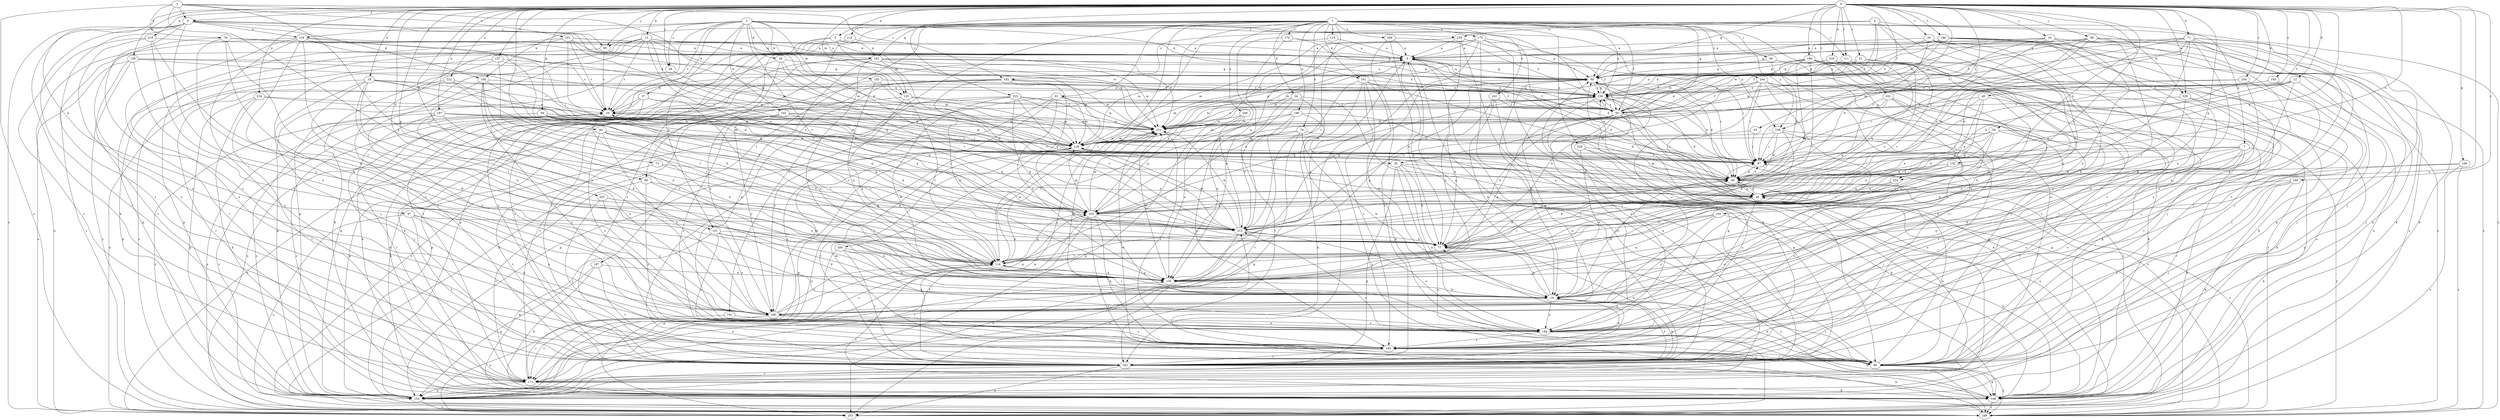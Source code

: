 strict digraph  {
0;
1;
2;
3;
4;
5;
6;
7;
9;
12;
15;
18;
19;
21;
24;
26;
28;
29;
34;
35;
37;
39;
40;
43;
48;
49;
56;
58;
59;
68;
71;
73;
74;
76;
77;
81;
85;
86;
87;
88;
94;
95;
96;
97;
101;
102;
103;
104;
106;
111;
114;
115;
116;
125;
126;
128;
132;
134;
135;
137;
140;
144;
151;
153;
154;
160;
162;
163;
169;
170;
172;
173;
180;
181;
182;
183;
186;
187;
189;
192;
193;
197;
198;
200;
201;
202;
204;
207;
212;
218;
219;
220;
221;
222;
224;
228;
230;
233;
234;
238;
239;
240;
241;
244;
248;
249;
0 -> 5  [label=a];
0 -> 6  [label=a];
0 -> 12  [label=b];
0 -> 15  [label=b];
0 -> 18  [label=b];
0 -> 21  [label=c];
0 -> 24  [label=c];
0 -> 26  [label=c];
0 -> 28  [label=c];
0 -> 43  [label=e];
0 -> 48  [label=e];
0 -> 49  [label=e];
0 -> 56  [label=f];
0 -> 58  [label=f];
0 -> 59  [label=g];
0 -> 68  [label=g];
0 -> 71  [label=h];
0 -> 73  [label=h];
0 -> 88  [label=j];
0 -> 94  [label=j];
0 -> 95  [label=j];
0 -> 97  [label=k];
0 -> 111  [label=l];
0 -> 125  [label=m];
0 -> 128  [label=n];
0 -> 132  [label=n];
0 -> 137  [label=o];
0 -> 140  [label=o];
0 -> 144  [label=o];
0 -> 151  [label=p];
0 -> 154  [label=q];
0 -> 160  [label=q];
0 -> 169  [label=r];
0 -> 180  [label=s];
0 -> 186  [label=t];
0 -> 197  [label=u];
0 -> 202  [label=v];
0 -> 204  [label=v];
0 -> 207  [label=v];
0 -> 212  [label=v];
0 -> 218  [label=w];
0 -> 219  [label=w];
0 -> 220  [label=w];
0 -> 222  [label=x];
0 -> 224  [label=x];
0 -> 233  [label=y];
0 -> 234  [label=y];
0 -> 238  [label=y];
1 -> 34  [label=d];
1 -> 35  [label=d];
1 -> 58  [label=f];
1 -> 74  [label=h];
1 -> 81  [label=i];
1 -> 85  [label=i];
1 -> 86  [label=i];
1 -> 101  [label=k];
1 -> 111  [label=l];
1 -> 114  [label=l];
1 -> 115  [label=l];
1 -> 116  [label=l];
1 -> 162  [label=q];
1 -> 170  [label=r];
1 -> 172  [label=r];
1 -> 187  [label=t];
1 -> 189  [label=t];
1 -> 192  [label=t];
1 -> 193  [label=t];
1 -> 198  [label=u];
1 -> 200  [label=u];
1 -> 212  [label=v];
1 -> 220  [label=w];
1 -> 224  [label=x];
1 -> 228  [label=x];
1 -> 230  [label=x];
1 -> 238  [label=y];
1 -> 241  [label=z];
1 -> 244  [label=z];
1 -> 248  [label=z];
1 -> 249  [label=z];
2 -> 28  [label=c];
2 -> 29  [label=c];
2 -> 35  [label=d];
2 -> 37  [label=d];
2 -> 39  [label=d];
2 -> 58  [label=f];
2 -> 101  [label=k];
2 -> 102  [label=k];
2 -> 103  [label=k];
2 -> 104  [label=k];
2 -> 125  [label=m];
2 -> 134  [label=n];
2 -> 151  [label=p];
2 -> 153  [label=p];
2 -> 212  [label=v];
2 -> 238  [label=y];
2 -> 239  [label=y];
3 -> 6  [label=a];
3 -> 76  [label=h];
3 -> 77  [label=h];
3 -> 86  [label=i];
3 -> 87  [label=i];
3 -> 181  [label=s];
3 -> 182  [label=s];
3 -> 249  [label=z];
4 -> 7  [label=a];
4 -> 40  [label=d];
4 -> 58  [label=f];
4 -> 77  [label=h];
4 -> 95  [label=j];
4 -> 182  [label=s];
4 -> 221  [label=w];
4 -> 239  [label=y];
5 -> 9  [label=a];
5 -> 125  [label=m];
5 -> 162  [label=q];
5 -> 173  [label=r];
5 -> 193  [label=t];
6 -> 95  [label=j];
6 -> 104  [label=k];
6 -> 106  [label=k];
6 -> 126  [label=m];
6 -> 134  [label=n];
6 -> 173  [label=r];
6 -> 183  [label=s];
6 -> 193  [label=t];
6 -> 201  [label=u];
6 -> 221  [label=w];
6 -> 240  [label=y];
7 -> 19  [label=b];
7 -> 40  [label=d];
7 -> 49  [label=e];
7 -> 87  [label=i];
7 -> 106  [label=k];
7 -> 183  [label=s];
7 -> 193  [label=t];
7 -> 249  [label=z];
9 -> 68  [label=g];
9 -> 77  [label=h];
9 -> 87  [label=i];
9 -> 193  [label=t];
12 -> 40  [label=d];
12 -> 49  [label=e];
12 -> 87  [label=i];
12 -> 96  [label=j];
12 -> 135  [label=n];
12 -> 230  [label=x];
15 -> 9  [label=a];
15 -> 29  [label=c];
15 -> 106  [label=k];
15 -> 126  [label=m];
15 -> 153  [label=p];
15 -> 162  [label=q];
15 -> 163  [label=q];
15 -> 193  [label=t];
15 -> 212  [label=v];
15 -> 240  [label=y];
18 -> 19  [label=b];
18 -> 29  [label=c];
18 -> 40  [label=d];
18 -> 116  [label=l];
18 -> 135  [label=n];
18 -> 153  [label=p];
18 -> 221  [label=w];
18 -> 230  [label=x];
18 -> 240  [label=y];
19 -> 9  [label=a];
19 -> 40  [label=d];
19 -> 77  [label=h];
19 -> 96  [label=j];
19 -> 116  [label=l];
19 -> 144  [label=o];
19 -> 193  [label=t];
19 -> 221  [label=w];
19 -> 240  [label=y];
21 -> 68  [label=g];
21 -> 106  [label=k];
21 -> 135  [label=n];
21 -> 230  [label=x];
24 -> 9  [label=a];
24 -> 49  [label=e];
24 -> 68  [label=g];
24 -> 106  [label=k];
24 -> 126  [label=m];
24 -> 135  [label=n];
24 -> 153  [label=p];
24 -> 249  [label=z];
26 -> 9  [label=a];
26 -> 19  [label=b];
26 -> 40  [label=d];
26 -> 96  [label=j];
26 -> 135  [label=n];
26 -> 193  [label=t];
26 -> 221  [label=w];
26 -> 249  [label=z];
28 -> 40  [label=d];
28 -> 153  [label=p];
29 -> 9  [label=a];
29 -> 135  [label=n];
29 -> 173  [label=r];
29 -> 221  [label=w];
34 -> 29  [label=c];
34 -> 96  [label=j];
34 -> 106  [label=k];
34 -> 135  [label=n];
34 -> 193  [label=t];
35 -> 40  [label=d];
35 -> 49  [label=e];
35 -> 77  [label=h];
35 -> 144  [label=o];
35 -> 153  [label=p];
35 -> 201  [label=u];
37 -> 29  [label=c];
37 -> 135  [label=n];
37 -> 163  [label=q];
37 -> 183  [label=s];
37 -> 201  [label=u];
39 -> 68  [label=g];
39 -> 126  [label=m];
39 -> 153  [label=p];
39 -> 212  [label=v];
39 -> 240  [label=y];
40 -> 49  [label=e];
40 -> 87  [label=i];
40 -> 126  [label=m];
40 -> 249  [label=z];
43 -> 87  [label=i];
43 -> 126  [label=m];
48 -> 49  [label=e];
48 -> 58  [label=f];
48 -> 87  [label=i];
48 -> 153  [label=p];
48 -> 163  [label=q];
49 -> 40  [label=d];
49 -> 116  [label=l];
49 -> 144  [label=o];
49 -> 163  [label=q];
56 -> 19  [label=b];
56 -> 40  [label=d];
56 -> 49  [label=e];
56 -> 87  [label=i];
56 -> 116  [label=l];
56 -> 126  [label=m];
56 -> 173  [label=r];
58 -> 9  [label=a];
58 -> 40  [label=d];
58 -> 77  [label=h];
58 -> 96  [label=j];
58 -> 126  [label=m];
58 -> 135  [label=n];
58 -> 144  [label=o];
58 -> 193  [label=t];
58 -> 221  [label=w];
58 -> 230  [label=x];
58 -> 249  [label=z];
59 -> 77  [label=h];
59 -> 116  [label=l];
59 -> 126  [label=m];
59 -> 163  [label=q];
59 -> 221  [label=w];
59 -> 249  [label=z];
68 -> 9  [label=a];
68 -> 19  [label=b];
68 -> 40  [label=d];
68 -> 77  [label=h];
68 -> 87  [label=i];
68 -> 126  [label=m];
68 -> 230  [label=x];
71 -> 9  [label=a];
71 -> 49  [label=e];
71 -> 58  [label=f];
71 -> 96  [label=j];
71 -> 106  [label=k];
71 -> 135  [label=n];
71 -> 144  [label=o];
71 -> 183  [label=s];
71 -> 212  [label=v];
71 -> 221  [label=w];
71 -> 230  [label=x];
73 -> 40  [label=d];
73 -> 77  [label=h];
73 -> 193  [label=t];
74 -> 19  [label=b];
74 -> 87  [label=i];
74 -> 116  [label=l];
74 -> 126  [label=m];
74 -> 153  [label=p];
76 -> 9  [label=a];
76 -> 19  [label=b];
76 -> 116  [label=l];
76 -> 126  [label=m];
76 -> 135  [label=n];
76 -> 144  [label=o];
76 -> 230  [label=x];
77 -> 116  [label=l];
77 -> 249  [label=z];
81 -> 58  [label=f];
81 -> 126  [label=m];
81 -> 135  [label=n];
81 -> 153  [label=p];
81 -> 173  [label=r];
81 -> 221  [label=w];
81 -> 240  [label=y];
85 -> 68  [label=g];
85 -> 96  [label=j];
85 -> 144  [label=o];
86 -> 49  [label=e];
86 -> 135  [label=n];
86 -> 173  [label=r];
86 -> 183  [label=s];
87 -> 29  [label=c];
87 -> 40  [label=d];
87 -> 230  [label=x];
88 -> 9  [label=a];
88 -> 49  [label=e];
88 -> 58  [label=f];
88 -> 87  [label=i];
88 -> 106  [label=k];
88 -> 116  [label=l];
88 -> 144  [label=o];
88 -> 201  [label=u];
88 -> 230  [label=x];
94 -> 77  [label=h];
94 -> 126  [label=m];
94 -> 144  [label=o];
94 -> 163  [label=q];
94 -> 201  [label=u];
94 -> 212  [label=v];
94 -> 240  [label=y];
95 -> 29  [label=c];
95 -> 153  [label=p];
95 -> 221  [label=w];
96 -> 19  [label=b];
96 -> 49  [label=e];
96 -> 106  [label=k];
96 -> 126  [label=m];
96 -> 183  [label=s];
96 -> 212  [label=v];
96 -> 221  [label=w];
96 -> 249  [label=z];
97 -> 144  [label=o];
97 -> 193  [label=t];
97 -> 212  [label=v];
97 -> 240  [label=y];
97 -> 249  [label=z];
101 -> 19  [label=b];
101 -> 40  [label=d];
101 -> 49  [label=e];
101 -> 106  [label=k];
101 -> 183  [label=s];
101 -> 193  [label=t];
101 -> 212  [label=v];
101 -> 230  [label=x];
102 -> 87  [label=i];
102 -> 106  [label=k];
102 -> 126  [label=m];
102 -> 153  [label=p];
102 -> 183  [label=s];
102 -> 221  [label=w];
102 -> 240  [label=y];
103 -> 49  [label=e];
103 -> 58  [label=f];
103 -> 106  [label=k];
103 -> 135  [label=n];
103 -> 230  [label=x];
104 -> 19  [label=b];
104 -> 116  [label=l];
104 -> 135  [label=n];
104 -> 144  [label=o];
104 -> 212  [label=v];
104 -> 230  [label=x];
106 -> 29  [label=c];
106 -> 68  [label=g];
106 -> 249  [label=z];
111 -> 68  [label=g];
111 -> 96  [label=j];
111 -> 212  [label=v];
111 -> 230  [label=x];
114 -> 9  [label=a];
114 -> 126  [label=m];
115 -> 9  [label=a];
115 -> 153  [label=p];
115 -> 193  [label=t];
116 -> 29  [label=c];
116 -> 40  [label=d];
116 -> 96  [label=j];
116 -> 135  [label=n];
116 -> 163  [label=q];
116 -> 221  [label=w];
125 -> 58  [label=f];
125 -> 106  [label=k];
125 -> 116  [label=l];
125 -> 126  [label=m];
125 -> 135  [label=n];
126 -> 87  [label=i];
126 -> 153  [label=p];
126 -> 193  [label=t];
126 -> 201  [label=u];
126 -> 212  [label=v];
128 -> 49  [label=e];
128 -> 68  [label=g];
128 -> 126  [label=m];
128 -> 193  [label=t];
128 -> 201  [label=u];
128 -> 240  [label=y];
128 -> 249  [label=z];
132 -> 40  [label=d];
132 -> 49  [label=e];
132 -> 106  [label=k];
132 -> 163  [label=q];
134 -> 9  [label=a];
134 -> 29  [label=c];
134 -> 87  [label=i];
134 -> 116  [label=l];
134 -> 144  [label=o];
134 -> 173  [label=r];
134 -> 193  [label=t];
134 -> 201  [label=u];
135 -> 9  [label=a];
135 -> 19  [label=b];
135 -> 68  [label=g];
135 -> 221  [label=w];
137 -> 68  [label=g];
137 -> 96  [label=j];
137 -> 116  [label=l];
137 -> 163  [label=q];
137 -> 249  [label=z];
140 -> 87  [label=i];
140 -> 96  [label=j];
140 -> 230  [label=x];
140 -> 240  [label=y];
144 -> 106  [label=k];
144 -> 183  [label=s];
151 -> 19  [label=b];
151 -> 77  [label=h];
151 -> 106  [label=k];
151 -> 135  [label=n];
151 -> 183  [label=s];
151 -> 240  [label=y];
153 -> 9  [label=a];
153 -> 29  [label=c];
153 -> 201  [label=u];
153 -> 221  [label=w];
153 -> 230  [label=x];
154 -> 77  [label=h];
154 -> 106  [label=k];
154 -> 135  [label=n];
154 -> 212  [label=v];
154 -> 240  [label=y];
160 -> 40  [label=d];
160 -> 144  [label=o];
160 -> 201  [label=u];
160 -> 249  [label=z];
162 -> 19  [label=b];
162 -> 68  [label=g];
162 -> 106  [label=k];
162 -> 126  [label=m];
162 -> 144  [label=o];
162 -> 193  [label=t];
162 -> 212  [label=v];
162 -> 221  [label=w];
162 -> 230  [label=x];
163 -> 9  [label=a];
163 -> 29  [label=c];
163 -> 96  [label=j];
163 -> 126  [label=m];
163 -> 144  [label=o];
163 -> 173  [label=r];
163 -> 183  [label=s];
163 -> 193  [label=t];
163 -> 212  [label=v];
163 -> 221  [label=w];
169 -> 49  [label=e];
169 -> 96  [label=j];
169 -> 106  [label=k];
169 -> 135  [label=n];
169 -> 193  [label=t];
170 -> 9  [label=a];
170 -> 40  [label=d];
170 -> 135  [label=n];
170 -> 212  [label=v];
172 -> 9  [label=a];
172 -> 49  [label=e];
172 -> 58  [label=f];
172 -> 106  [label=k];
172 -> 116  [label=l];
172 -> 163  [label=q];
172 -> 193  [label=t];
172 -> 221  [label=w];
173 -> 68  [label=g];
173 -> 87  [label=i];
173 -> 106  [label=k];
173 -> 135  [label=n];
173 -> 153  [label=p];
180 -> 19  [label=b];
180 -> 40  [label=d];
180 -> 68  [label=g];
180 -> 96  [label=j];
180 -> 126  [label=m];
180 -> 144  [label=o];
180 -> 163  [label=q];
180 -> 193  [label=t];
180 -> 201  [label=u];
180 -> 212  [label=v];
180 -> 221  [label=w];
180 -> 240  [label=y];
181 -> 9  [label=a];
181 -> 29  [label=c];
181 -> 49  [label=e];
181 -> 68  [label=g];
181 -> 87  [label=i];
181 -> 183  [label=s];
181 -> 221  [label=w];
181 -> 249  [label=z];
182 -> 58  [label=f];
182 -> 135  [label=n];
182 -> 163  [label=q];
182 -> 173  [label=r];
182 -> 193  [label=t];
182 -> 221  [label=w];
182 -> 230  [label=x];
182 -> 249  [label=z];
183 -> 19  [label=b];
183 -> 77  [label=h];
183 -> 96  [label=j];
183 -> 193  [label=t];
186 -> 9  [label=a];
186 -> 19  [label=b];
186 -> 68  [label=g];
186 -> 96  [label=j];
186 -> 126  [label=m];
186 -> 183  [label=s];
186 -> 201  [label=u];
186 -> 230  [label=x];
187 -> 106  [label=k];
187 -> 135  [label=n];
187 -> 153  [label=p];
187 -> 193  [label=t];
189 -> 9  [label=a];
189 -> 77  [label=h];
189 -> 193  [label=t];
189 -> 230  [label=x];
192 -> 144  [label=o];
192 -> 173  [label=r];
193 -> 19  [label=b];
193 -> 77  [label=h];
193 -> 87  [label=i];
193 -> 106  [label=k];
193 -> 173  [label=r];
193 -> 201  [label=u];
197 -> 96  [label=j];
197 -> 116  [label=l];
197 -> 126  [label=m];
197 -> 163  [label=q];
197 -> 221  [label=w];
197 -> 240  [label=y];
197 -> 249  [label=z];
198 -> 40  [label=d];
198 -> 116  [label=l];
198 -> 173  [label=r];
198 -> 212  [label=v];
198 -> 221  [label=w];
198 -> 249  [label=z];
200 -> 19  [label=b];
200 -> 116  [label=l];
200 -> 144  [label=o];
200 -> 153  [label=p];
200 -> 193  [label=t];
201 -> 212  [label=v];
202 -> 19  [label=b];
202 -> 58  [label=f];
202 -> 87  [label=i];
202 -> 96  [label=j];
202 -> 135  [label=n];
202 -> 163  [label=q];
204 -> 19  [label=b];
204 -> 87  [label=i];
204 -> 96  [label=j];
204 -> 230  [label=x];
207 -> 96  [label=j];
207 -> 116  [label=l];
207 -> 163  [label=q];
207 -> 240  [label=y];
212 -> 68  [label=g];
212 -> 77  [label=h];
212 -> 126  [label=m];
212 -> 144  [label=o];
212 -> 201  [label=u];
212 -> 221  [label=w];
218 -> 58  [label=f];
218 -> 68  [label=g];
218 -> 163  [label=q];
218 -> 193  [label=t];
218 -> 212  [label=v];
218 -> 221  [label=w];
218 -> 240  [label=y];
219 -> 9  [label=a];
219 -> 116  [label=l];
219 -> 173  [label=r];
219 -> 183  [label=s];
219 -> 240  [label=y];
220 -> 58  [label=f];
220 -> 77  [label=h];
220 -> 106  [label=k];
220 -> 193  [label=t];
221 -> 126  [label=m];
221 -> 183  [label=s];
221 -> 230  [label=x];
222 -> 49  [label=e];
222 -> 77  [label=h];
222 -> 173  [label=r];
222 -> 201  [label=u];
222 -> 230  [label=x];
224 -> 49  [label=e];
224 -> 77  [label=h];
224 -> 135  [label=n];
224 -> 144  [label=o];
224 -> 240  [label=y];
228 -> 19  [label=b];
228 -> 87  [label=i];
228 -> 106  [label=k];
228 -> 201  [label=u];
230 -> 29  [label=c];
230 -> 58  [label=f];
230 -> 68  [label=g];
230 -> 106  [label=k];
230 -> 144  [label=o];
230 -> 163  [label=q];
230 -> 183  [label=s];
230 -> 201  [label=u];
230 -> 221  [label=w];
233 -> 19  [label=b];
233 -> 40  [label=d];
233 -> 49  [label=e];
233 -> 58  [label=f];
233 -> 77  [label=h];
233 -> 153  [label=p];
233 -> 212  [label=v];
233 -> 249  [label=z];
234 -> 29  [label=c];
234 -> 106  [label=k];
234 -> 126  [label=m];
234 -> 153  [label=p];
234 -> 173  [label=r];
238 -> 40  [label=d];
238 -> 77  [label=h];
238 -> 87  [label=i];
238 -> 126  [label=m];
238 -> 173  [label=r];
238 -> 183  [label=s];
239 -> 9  [label=a];
239 -> 68  [label=g];
239 -> 96  [label=j];
239 -> 126  [label=m];
239 -> 240  [label=y];
240 -> 116  [label=l];
240 -> 126  [label=m];
240 -> 144  [label=o];
240 -> 163  [label=q];
240 -> 173  [label=r];
240 -> 183  [label=s];
240 -> 201  [label=u];
240 -> 230  [label=x];
241 -> 19  [label=b];
241 -> 58  [label=f];
241 -> 77  [label=h];
241 -> 153  [label=p];
244 -> 58  [label=f];
244 -> 87  [label=i];
244 -> 106  [label=k];
244 -> 144  [label=o];
244 -> 153  [label=p];
244 -> 183  [label=s];
244 -> 212  [label=v];
244 -> 230  [label=x];
244 -> 240  [label=y];
244 -> 249  [label=z];
248 -> 135  [label=n];
248 -> 153  [label=p];
248 -> 163  [label=q];
248 -> 183  [label=s];
248 -> 221  [label=w];
249 -> 29  [label=c];
249 -> 68  [label=g];
249 -> 116  [label=l];
}
